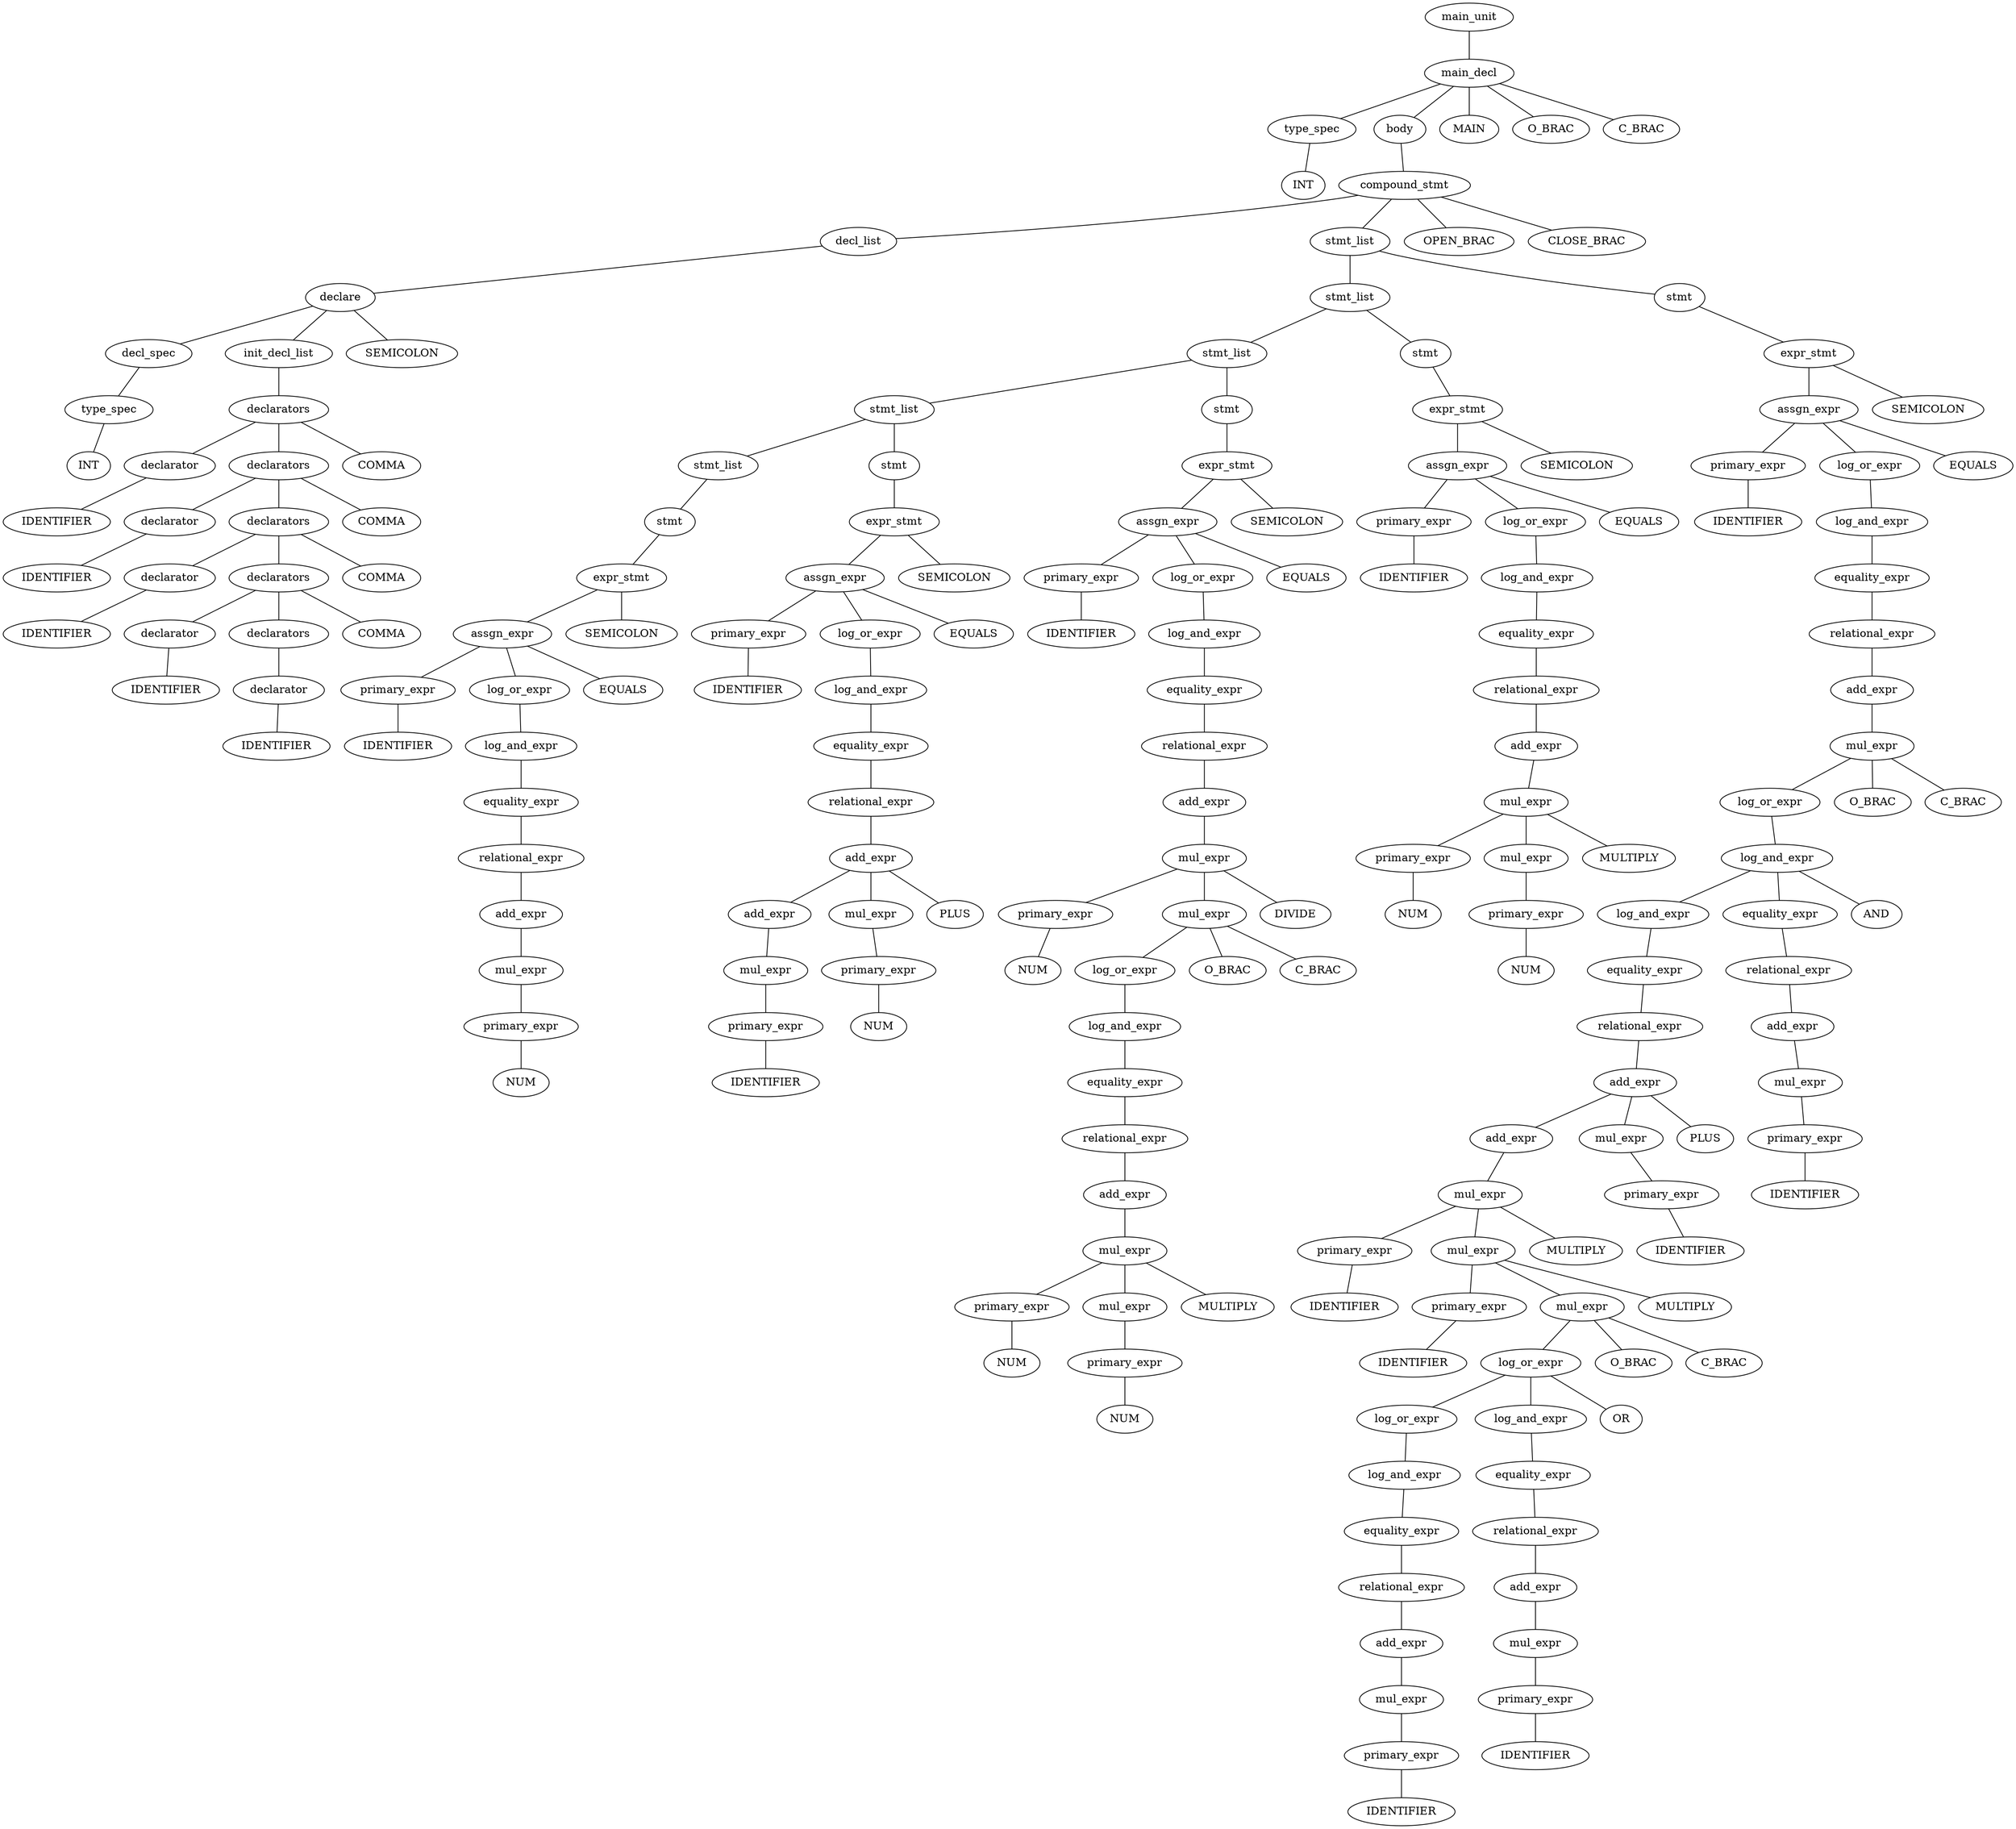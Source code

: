 
strict graph G {
1 [label="type_spec"];
2 [label="INT"];
3 [label="type_spec"];
4 [label="INT"];
5 [label="decl_spec"];
6 [label="declarator"];
7 [label="IDENTIFIER"];
8 [label="declarator"];
9 [label="IDENTIFIER"];
10 [label="declarator"];
11 [label="IDENTIFIER"];
12 [label="declarator"];
13 [label="IDENTIFIER"];
14 [label="declarator"];
15 [label="IDENTIFIER"];
16 [label="declarators"];
17 [label="declarators"];
18 [label="COMMA"];
19 [label="declarators"];
20 [label="COMMA"];
21 [label="declarators"];
22 [label="COMMA"];
23 [label="declarators"];
24 [label="COMMA"];
25 [label="init_decl_list"];
26 [label="declare"];
27 [label="SEMICOLON"];
28 [label="decl_list"];
29 [label="primary_expr"];
30 [label="IDENTIFIER"];
31 [label="primary_expr"];
32 [label="NUM"];
33 [label="mul_expr"];
34 [label="add_expr"];
35 [label="relational_expr"];
36 [label="equality_expr"];
37 [label="log_and_expr"];
38 [label="log_or_expr"];
39 [label="assgn_expr"];
40 [label="EQUALS"];
41 [label="expr_stmt"];
42 [label="SEMICOLON"];
43 [label="stmt"];
44 [label="stmt_list"];
45 [label="primary_expr"];
46 [label="IDENTIFIER"];
47 [label="primary_expr"];
48 [label="IDENTIFIER"];
49 [label="mul_expr"];
50 [label="add_expr"];
51 [label="primary_expr"];
52 [label="NUM"];
53 [label="mul_expr"];
54 [label="add_expr"];
55 [label="PLUS"];
56 [label="relational_expr"];
57 [label="equality_expr"];
58 [label="log_and_expr"];
59 [label="log_or_expr"];
60 [label="assgn_expr"];
61 [label="EQUALS"];
62 [label="expr_stmt"];
63 [label="SEMICOLON"];
64 [label="stmt"];
65 [label="stmt_list"];
66 [label="primary_expr"];
67 [label="IDENTIFIER"];
68 [label="primary_expr"];
69 [label="NUM"];
70 [label="primary_expr"];
71 [label="NUM"];
72 [label="primary_expr"];
73 [label="NUM"];
74 [label="mul_expr"];
75 [label="mul_expr"];
76 [label="MULTIPLY"];
77 [label="add_expr"];
78 [label="relational_expr"];
79 [label="equality_expr"];
80 [label="log_and_expr"];
81 [label="log_or_expr"];
82 [label="mul_expr"];
83 [label="O_BRAC"];
84 [label="C_BRAC"];
85 [label="mul_expr"];
86 [label="DIVIDE"];
87 [label="add_expr"];
88 [label="relational_expr"];
89 [label="equality_expr"];
90 [label="log_and_expr"];
91 [label="log_or_expr"];
92 [label="assgn_expr"];
93 [label="EQUALS"];
94 [label="expr_stmt"];
95 [label="SEMICOLON"];
96 [label="stmt"];
97 [label="stmt_list"];
98 [label="primary_expr"];
99 [label="IDENTIFIER"];
100 [label="primary_expr"];
101 [label="NUM"];
102 [label="primary_expr"];
103 [label="NUM"];
104 [label="mul_expr"];
105 [label="mul_expr"];
106 [label="MULTIPLY"];
107 [label="add_expr"];
108 [label="relational_expr"];
109 [label="equality_expr"];
110 [label="log_and_expr"];
111 [label="log_or_expr"];
112 [label="assgn_expr"];
113 [label="EQUALS"];
114 [label="expr_stmt"];
115 [label="SEMICOLON"];
116 [label="stmt"];
117 [label="stmt_list"];
118 [label="primary_expr"];
119 [label="IDENTIFIER"];
120 [label="primary_expr"];
121 [label="IDENTIFIER"];
122 [label="primary_expr"];
123 [label="IDENTIFIER"];
124 [label="primary_expr"];
125 [label="IDENTIFIER"];
126 [label="mul_expr"];
127 [label="add_expr"];
128 [label="relational_expr"];
129 [label="equality_expr"];
130 [label="log_and_expr"];
131 [label="log_or_expr"];
132 [label="primary_expr"];
133 [label="IDENTIFIER"];
134 [label="mul_expr"];
135 [label="add_expr"];
136 [label="relational_expr"];
137 [label="equality_expr"];
138 [label="log_and_expr"];
139 [label="log_or_expr"];
140 [label="OR"];
141 [label="mul_expr"];
142 [label="O_BRAC"];
143 [label="C_BRAC"];
144 [label="mul_expr"];
145 [label="MULTIPLY"];
146 [label="mul_expr"];
147 [label="MULTIPLY"];
148 [label="add_expr"];
149 [label="primary_expr"];
150 [label="IDENTIFIER"];
151 [label="mul_expr"];
152 [label="add_expr"];
153 [label="PLUS"];
154 [label="relational_expr"];
155 [label="equality_expr"];
156 [label="log_and_expr"];
157 [label="primary_expr"];
158 [label="IDENTIFIER"];
159 [label="mul_expr"];
160 [label="add_expr"];
161 [label="relational_expr"];
162 [label="equality_expr"];
163 [label="log_and_expr"];
164 [label="AND"];
165 [label="log_or_expr"];
166 [label="mul_expr"];
167 [label="O_BRAC"];
168 [label="C_BRAC"];
169 [label="add_expr"];
170 [label="relational_expr"];
171 [label="equality_expr"];
172 [label="log_and_expr"];
173 [label="log_or_expr"];
174 [label="assgn_expr"];
175 [label="EQUALS"];
176 [label="expr_stmt"];
177 [label="SEMICOLON"];
178 [label="stmt"];
179 [label="stmt_list"];
180 [label="compound_stmt"];
181 [label="OPEN_BRAC"];
182 [label="CLOSE_BRAC"];
183 [label="body"];
184 [label="MAIN"];
185 [label="O_BRAC"];
186 [label="C_BRAC"];
187 [label="main_decl"];
188 [label="main_unit"];
1--2 ;
3--4 ;
5--3 ;
6--7 ;
8--9 ;
10--11 ;
12--13 ;
14--15 ;
16--14 ;
17--12, 18, 16 ;
19--10, 20, 17 ;
21--8, 22, 19 ;
23--6, 24, 21 ;
25--23 ;
26--5, 25, 27 ;
28--26 ;
29--30 ;
31--32 ;
33--31 ;
34--33 ;
35--34 ;
36--35 ;
37--36 ;
38--37 ;
39--29, 40, 38 ;
41--39, 42 ;
43--41 ;
44--43 ;
45--46 ;
47--48 ;
49--47 ;
50--49 ;
51--52 ;
53--51 ;
54--50, 55, 53 ;
56--54 ;
57--56 ;
58--57 ;
59--58 ;
60--45, 61, 59 ;
62--60, 63 ;
64--62 ;
65--44, 64 ;
66--67 ;
68--69 ;
70--71 ;
72--73 ;
74--72 ;
75--70, 76, 74 ;
77--75 ;
78--77 ;
79--78 ;
80--79 ;
81--80 ;
82--83, 81, 84 ;
85--68, 86, 82 ;
87--85 ;
88--87 ;
89--88 ;
90--89 ;
91--90 ;
92--66, 93, 91 ;
94--92, 95 ;
96--94 ;
97--65, 96 ;
98--99 ;
100--101 ;
102--103 ;
104--102 ;
105--100, 106, 104 ;
107--105 ;
108--107 ;
109--108 ;
110--109 ;
111--110 ;
112--98, 113, 111 ;
114--112, 115 ;
116--114 ;
117--97, 116 ;
118--119 ;
120--121 ;
122--123 ;
124--125 ;
126--124 ;
127--126 ;
128--127 ;
129--128 ;
130--129 ;
131--130 ;
132--133 ;
134--132 ;
135--134 ;
136--135 ;
137--136 ;
138--137 ;
139--131, 140, 138 ;
141--142, 139, 143 ;
144--122, 145, 141 ;
146--120, 147, 144 ;
148--146 ;
149--150 ;
151--149 ;
152--148, 153, 151 ;
154--152 ;
155--154 ;
156--155 ;
157--158 ;
159--157 ;
160--159 ;
161--160 ;
162--161 ;
163--156, 164, 162 ;
165--163 ;
166--167, 165, 168 ;
169--166 ;
170--169 ;
171--170 ;
172--171 ;
173--172 ;
174--118, 175, 173 ;
176--174, 177 ;
178--176 ;
179--117, 178 ;
180--181, 28, 179, 182 ;
183--180 ;
187--1, 184, 185, 186, 183 ;
188--187 ;

}

